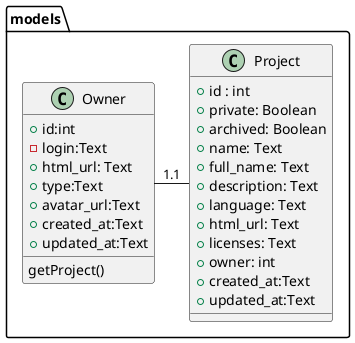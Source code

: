 @startuml


package models {
    class Owner{
        +id:int
        -login:Text
        +html_url: Text   
        +type:Text
        +avatar_url:Text
        +created_at:Text
        +updated_at:Text
        getProject()
    }

    class Project{
        +id : int
        +private: Boolean
        +archived: Boolean
        +name: Text
        +full_name: Text
        +description: Text
        +language: Text
        +html_url: Text
        +licenses: Text
        +owner: int
        +created_at:Text
        +updated_at:Text
    }
    Owner  - "1.1" Project
}
@enduml